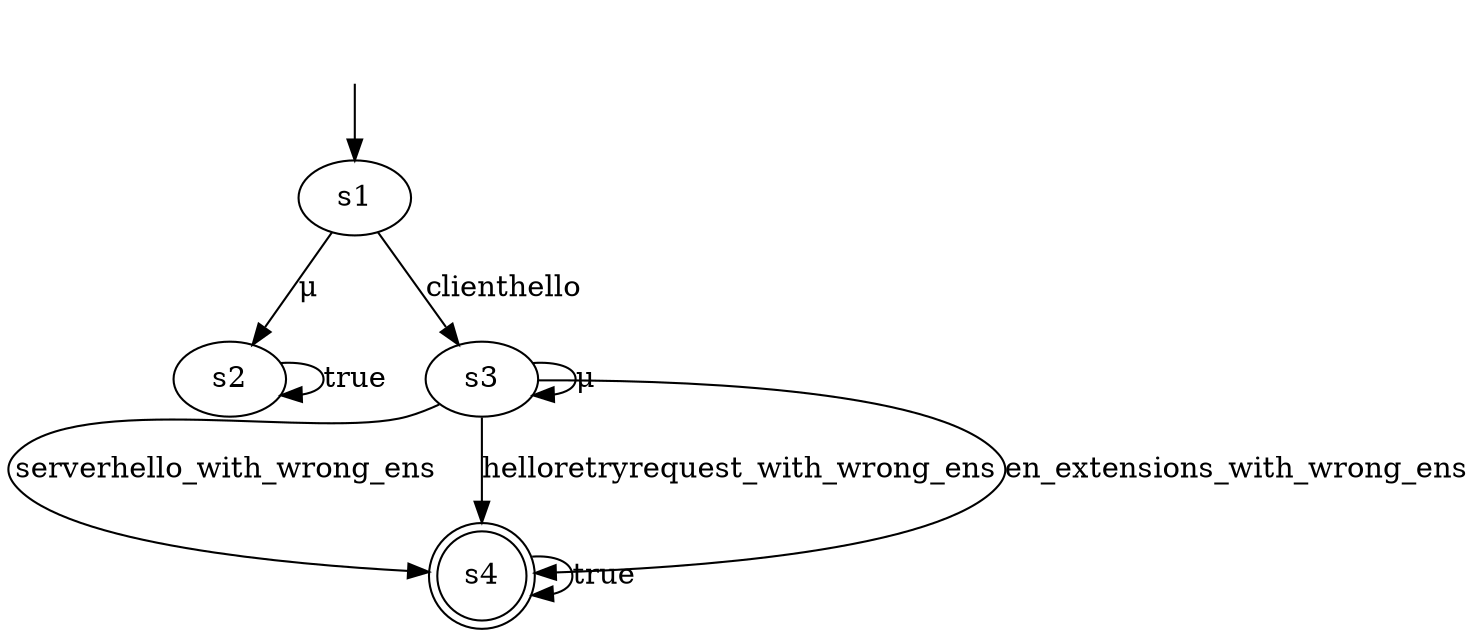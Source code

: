 digraph formula_2 {
s1 [label="s1"];
s2 [label="s2"];
s3 [label="s3"];
s4 [label="s4", shape=doublecircle];
s1 -> s2  [label="μ"];
s1 -> s3  [label="clienthello"];
s2 -> s2  [label="true"];
s3 -> s3  [label="μ"];
s3 -> s4  [label="serverhello_with_wrong_ens"];
s3 -> s4  [label="helloretryrequest_with_wrong_ens"];
s3 -> s4  [label="en_extensions_with_wrong_ens"];
s4 -> s4  [label="true"];
__start0 [label="", shape=none];
__start0 -> s1  [label=""];
}
